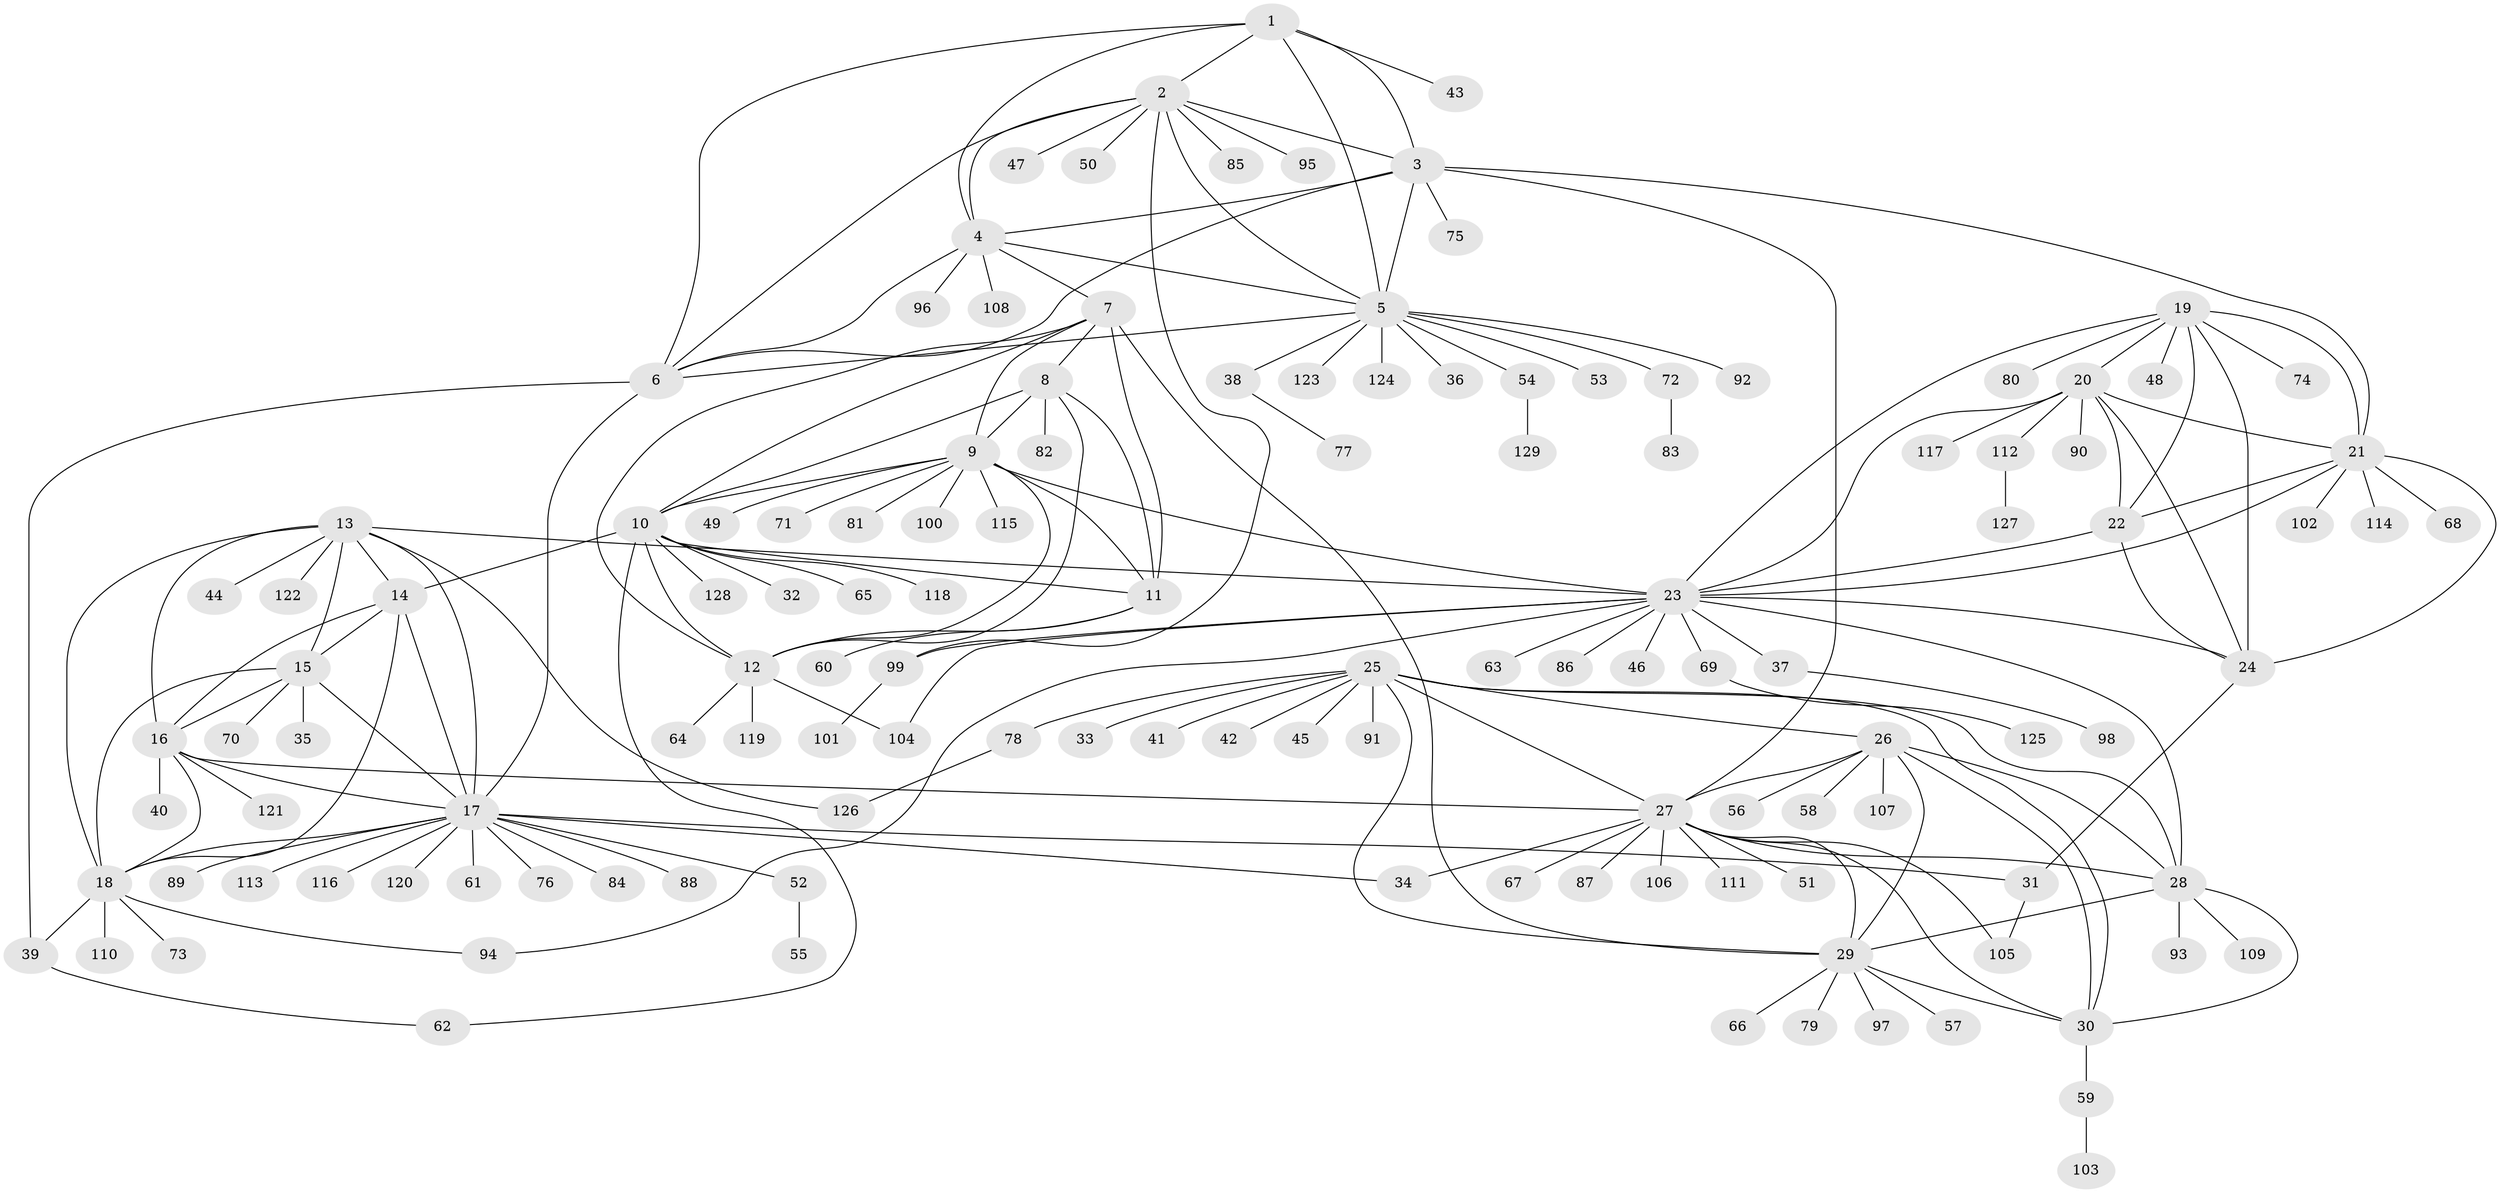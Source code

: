 // coarse degree distribution, {4: 0.01904761904761905, 12: 0.01904761904761905, 13: 0.01904761904761905, 6: 0.047619047619047616, 14: 0.009523809523809525, 5: 0.009523809523809525, 11: 0.009523809523809525, 9: 0.01904761904761905, 7: 0.0380952380952381, 8: 0.009523809523809525, 15: 0.009523809523809525, 16: 0.009523809523809525, 10: 0.009523809523809525, 3: 0.01904761904761905, 1: 0.6761904761904762, 2: 0.0761904761904762}
// Generated by graph-tools (version 1.1) at 2025/52/02/27/25 19:52:21]
// undirected, 129 vertices, 193 edges
graph export_dot {
graph [start="1"]
  node [color=gray90,style=filled];
  1;
  2;
  3;
  4;
  5;
  6;
  7;
  8;
  9;
  10;
  11;
  12;
  13;
  14;
  15;
  16;
  17;
  18;
  19;
  20;
  21;
  22;
  23;
  24;
  25;
  26;
  27;
  28;
  29;
  30;
  31;
  32;
  33;
  34;
  35;
  36;
  37;
  38;
  39;
  40;
  41;
  42;
  43;
  44;
  45;
  46;
  47;
  48;
  49;
  50;
  51;
  52;
  53;
  54;
  55;
  56;
  57;
  58;
  59;
  60;
  61;
  62;
  63;
  64;
  65;
  66;
  67;
  68;
  69;
  70;
  71;
  72;
  73;
  74;
  75;
  76;
  77;
  78;
  79;
  80;
  81;
  82;
  83;
  84;
  85;
  86;
  87;
  88;
  89;
  90;
  91;
  92;
  93;
  94;
  95;
  96;
  97;
  98;
  99;
  100;
  101;
  102;
  103;
  104;
  105;
  106;
  107;
  108;
  109;
  110;
  111;
  112;
  113;
  114;
  115;
  116;
  117;
  118;
  119;
  120;
  121;
  122;
  123;
  124;
  125;
  126;
  127;
  128;
  129;
  1 -- 2;
  1 -- 3;
  1 -- 4;
  1 -- 5;
  1 -- 6;
  1 -- 43;
  2 -- 3;
  2 -- 4;
  2 -- 5;
  2 -- 6;
  2 -- 47;
  2 -- 50;
  2 -- 85;
  2 -- 95;
  2 -- 99;
  3 -- 4;
  3 -- 5;
  3 -- 6;
  3 -- 21;
  3 -- 27;
  3 -- 75;
  4 -- 5;
  4 -- 6;
  4 -- 7;
  4 -- 96;
  4 -- 108;
  5 -- 6;
  5 -- 36;
  5 -- 38;
  5 -- 53;
  5 -- 54;
  5 -- 72;
  5 -- 92;
  5 -- 123;
  5 -- 124;
  6 -- 17;
  6 -- 39;
  7 -- 8;
  7 -- 9;
  7 -- 10;
  7 -- 11;
  7 -- 12;
  7 -- 29;
  8 -- 9;
  8 -- 10;
  8 -- 11;
  8 -- 12;
  8 -- 82;
  9 -- 10;
  9 -- 11;
  9 -- 12;
  9 -- 23;
  9 -- 49;
  9 -- 71;
  9 -- 81;
  9 -- 100;
  9 -- 115;
  10 -- 11;
  10 -- 12;
  10 -- 14;
  10 -- 32;
  10 -- 62;
  10 -- 65;
  10 -- 118;
  10 -- 128;
  11 -- 12;
  11 -- 60;
  12 -- 64;
  12 -- 104;
  12 -- 119;
  13 -- 14;
  13 -- 15;
  13 -- 16;
  13 -- 17;
  13 -- 18;
  13 -- 23;
  13 -- 44;
  13 -- 122;
  13 -- 126;
  14 -- 15;
  14 -- 16;
  14 -- 17;
  14 -- 18;
  15 -- 16;
  15 -- 17;
  15 -- 18;
  15 -- 35;
  15 -- 70;
  16 -- 17;
  16 -- 18;
  16 -- 27;
  16 -- 40;
  16 -- 121;
  17 -- 18;
  17 -- 31;
  17 -- 34;
  17 -- 52;
  17 -- 61;
  17 -- 76;
  17 -- 84;
  17 -- 88;
  17 -- 89;
  17 -- 113;
  17 -- 116;
  17 -- 120;
  18 -- 39;
  18 -- 73;
  18 -- 94;
  18 -- 110;
  19 -- 20;
  19 -- 21;
  19 -- 22;
  19 -- 23;
  19 -- 24;
  19 -- 48;
  19 -- 74;
  19 -- 80;
  20 -- 21;
  20 -- 22;
  20 -- 23;
  20 -- 24;
  20 -- 90;
  20 -- 112;
  20 -- 117;
  21 -- 22;
  21 -- 23;
  21 -- 24;
  21 -- 68;
  21 -- 102;
  21 -- 114;
  22 -- 23;
  22 -- 24;
  23 -- 24;
  23 -- 28;
  23 -- 37;
  23 -- 46;
  23 -- 63;
  23 -- 69;
  23 -- 86;
  23 -- 94;
  23 -- 99;
  23 -- 104;
  24 -- 31;
  25 -- 26;
  25 -- 27;
  25 -- 28;
  25 -- 29;
  25 -- 30;
  25 -- 33;
  25 -- 41;
  25 -- 42;
  25 -- 45;
  25 -- 78;
  25 -- 91;
  26 -- 27;
  26 -- 28;
  26 -- 29;
  26 -- 30;
  26 -- 56;
  26 -- 58;
  26 -- 107;
  27 -- 28;
  27 -- 29;
  27 -- 30;
  27 -- 34;
  27 -- 51;
  27 -- 67;
  27 -- 87;
  27 -- 105;
  27 -- 106;
  27 -- 111;
  28 -- 29;
  28 -- 30;
  28 -- 93;
  28 -- 109;
  29 -- 30;
  29 -- 57;
  29 -- 66;
  29 -- 79;
  29 -- 97;
  30 -- 59;
  31 -- 105;
  37 -- 98;
  38 -- 77;
  39 -- 62;
  52 -- 55;
  54 -- 129;
  59 -- 103;
  69 -- 125;
  72 -- 83;
  78 -- 126;
  99 -- 101;
  112 -- 127;
}
